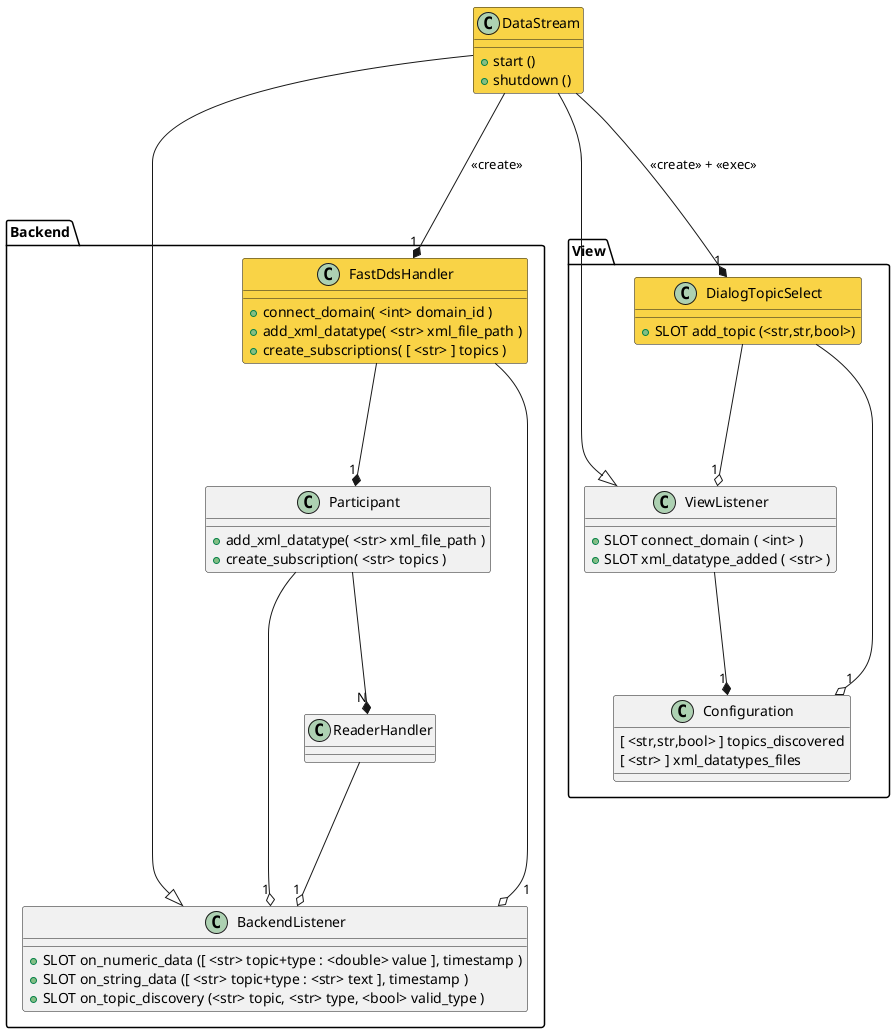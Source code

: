 
@startuml

' ---------------------------------------------------------

package Backend
{

class BackendListener
{
    + SLOT on_numeric_data ([ <str> topic+type : <double> value ], timestamp )
    + SLOT on_string_data ([ <str> topic+type : <str> text ], timestamp )
    + SLOT on_topic_discovery (<str> topic, <str> type, <bool> valid_type )
}

' ---------------------------------------------------------

class ReaderHandler
{
}

ReaderHandler  ---o  "1"  BackendListener

' ---------------------------------------------------------

class Participant
{
    + add_xml_datatype( <str> xml_file_path )
    + create_subscription( <str> topics )
}

Participant  ---o  "1"  BackendListener
Participant  ---*  "N"  ReaderHandler

' ---------------------------------------------------------

class FastDdsHandler  #f9d346
{
    + connect_domain( <int> domain_id )
    + add_xml_datatype( <str> xml_file_path )
    + create_subscriptions( [ <str> ] topics )
}

' There will be only one FastDdsHandler, but BackendListener is not forced to
' belong to only one of them
FastDdsHandler  ---o  "1"  BackendListener
' This may change in the future if multiple domains want to be shown at the same time
FastDdsHandler  ---*  "1"  Participant

}
' package Backend

' ---------------------------------------------------------
' ---------------------------------------------------------

package View
{

' ---------------------------------------------------------

class Configuration
{
    [ <str,str,bool> ] topics_discovered
    [ <str> ] xml_datatypes_files
}

' ---------------------------------------------------------

class ViewListener
{
    + SLOT connect_domain ( <int> )
    + SLOT xml_datatype_added ( <str> )
}

ViewListener  ---*  "1"  Configuration

' ---------------------------------------------------------

class DialogTopicSelect  #f9d346
{
    + SLOT add_topic (<str,str,bool>)
}

DialogTopicSelect  ---o  "1"  ViewListener
DialogTopicSelect  ---o  "1"  Configuration

}
' package Backend

' ---------------------------------------------------------

class DataStream  #f9d346
{
    + start ()
    + shutdown ()
}

DataStream  --|>  BackendListener
DataStream  --|>  ViewListener
DataStream  ---*  "1"  FastDdsHandler : <<create>>
DataStream  ---*  "1"  DialogTopicSelect : <<create>> + <<exec>>

@enduml
